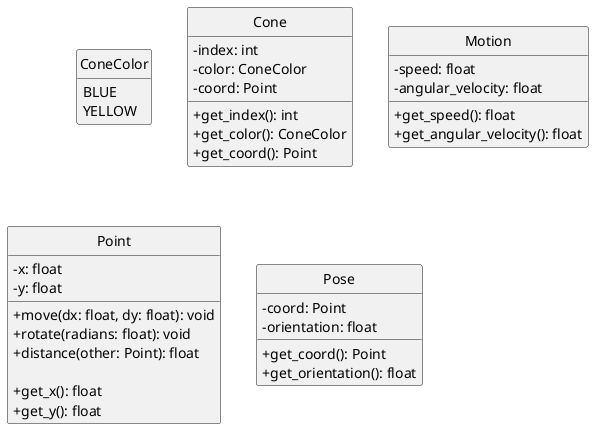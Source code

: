 @startuml Simulator

skinparam Monochrome true
skinparam ClassAttributeIconSize 0

enum ConeColor
{
    BLUE
    YELLOW
}

class Cone
{
    -index: int
    -color: ConeColor
    -coord: Point

    +get_index(): int
    +get_color(): ConeColor
    +get_coord(): Point
}

class Motion
{
    -speed: float
    -angular_velocity: float

    +get_speed(): float
    +get_angular_velocity(): float
}

class Point
{
    -x: float
    -y: float

    +move(dx: float, dy: float): void
    +rotate(radians: float): void
    +distance(other: Point): float

    +get_x(): float
    +get_y(): float
}

class Pose
{
    -coord: Point
    -orientation: float

    +get_coord(): Point
    +get_orientation(): float
}

hide circle
hide enum methods

@enduml